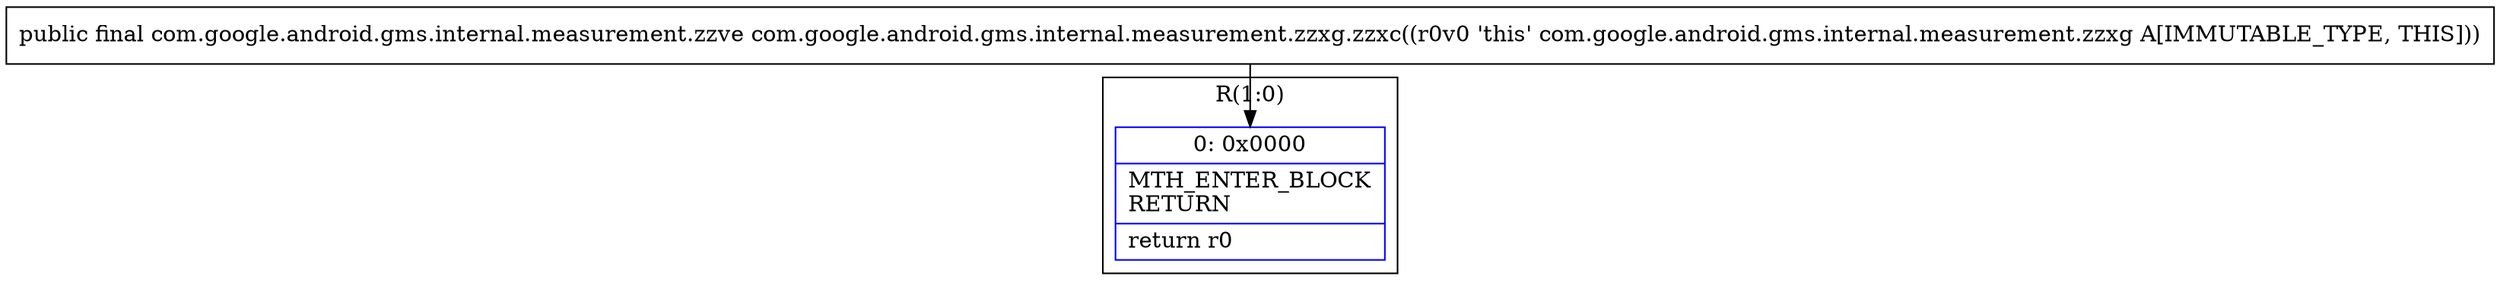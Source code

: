 digraph "CFG forcom.google.android.gms.internal.measurement.zzxg.zzxc()Lcom\/google\/android\/gms\/internal\/measurement\/zzve;" {
subgraph cluster_Region_1448009029 {
label = "R(1:0)";
node [shape=record,color=blue];
Node_0 [shape=record,label="{0\:\ 0x0000|MTH_ENTER_BLOCK\lRETURN\l|return r0\l}"];
}
MethodNode[shape=record,label="{public final com.google.android.gms.internal.measurement.zzve com.google.android.gms.internal.measurement.zzxg.zzxc((r0v0 'this' com.google.android.gms.internal.measurement.zzxg A[IMMUTABLE_TYPE, THIS])) }"];
MethodNode -> Node_0;
}

